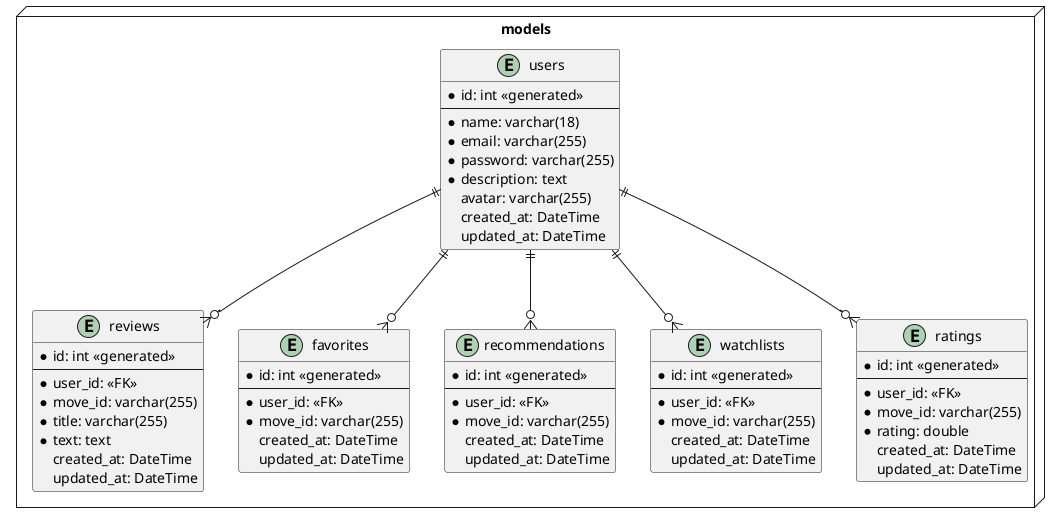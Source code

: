 @startuml

package "models" <<Node>> {
    entity users {
        * id: int <<generated>>
        --
        * name: varchar(18)
        * email: varchar(255)
        * password: varchar(255)
        * description: text
        avatar: varchar(255)
        created_at: DateTime
        updated_at: DateTime
    }

    entity reviews {
        * id: int <<generated>>
        --
        * user_id: <<FK>>
        * move_id: varchar(255)
        * title: varchar(255)
        * text: text
        created_at: DateTime
        updated_at: DateTime
    }

    entity favorites {
        * id: int <<generated>>
        --
        * user_id: <<FK>>
        * move_id: varchar(255)
        created_at: DateTime
        updated_at: DateTime
    }

    entity recommendations {
        * id: int <<generated>>
        --
        * user_id: <<FK>>
        * move_id: varchar(255)
        created_at: DateTime
        updated_at: DateTime
    }

    entity watchlists {
        * id: int <<generated>>
        --
        * user_id: <<FK>>
        * move_id: varchar(255)
        created_at: DateTime
        updated_at: DateTime
    }

    entity ratings {
        * id: int <<generated>>
        --
        * user_id: <<FK>>
        * move_id: varchar(255)
        * rating: double
        created_at: DateTime
        updated_at: DateTime
    }
}

users ||--o{ ratings
users ||--o{ reviews
users ||--o{ favorites
users ||--o{ watchlists
users ||--o{ recommendations

@enduml
